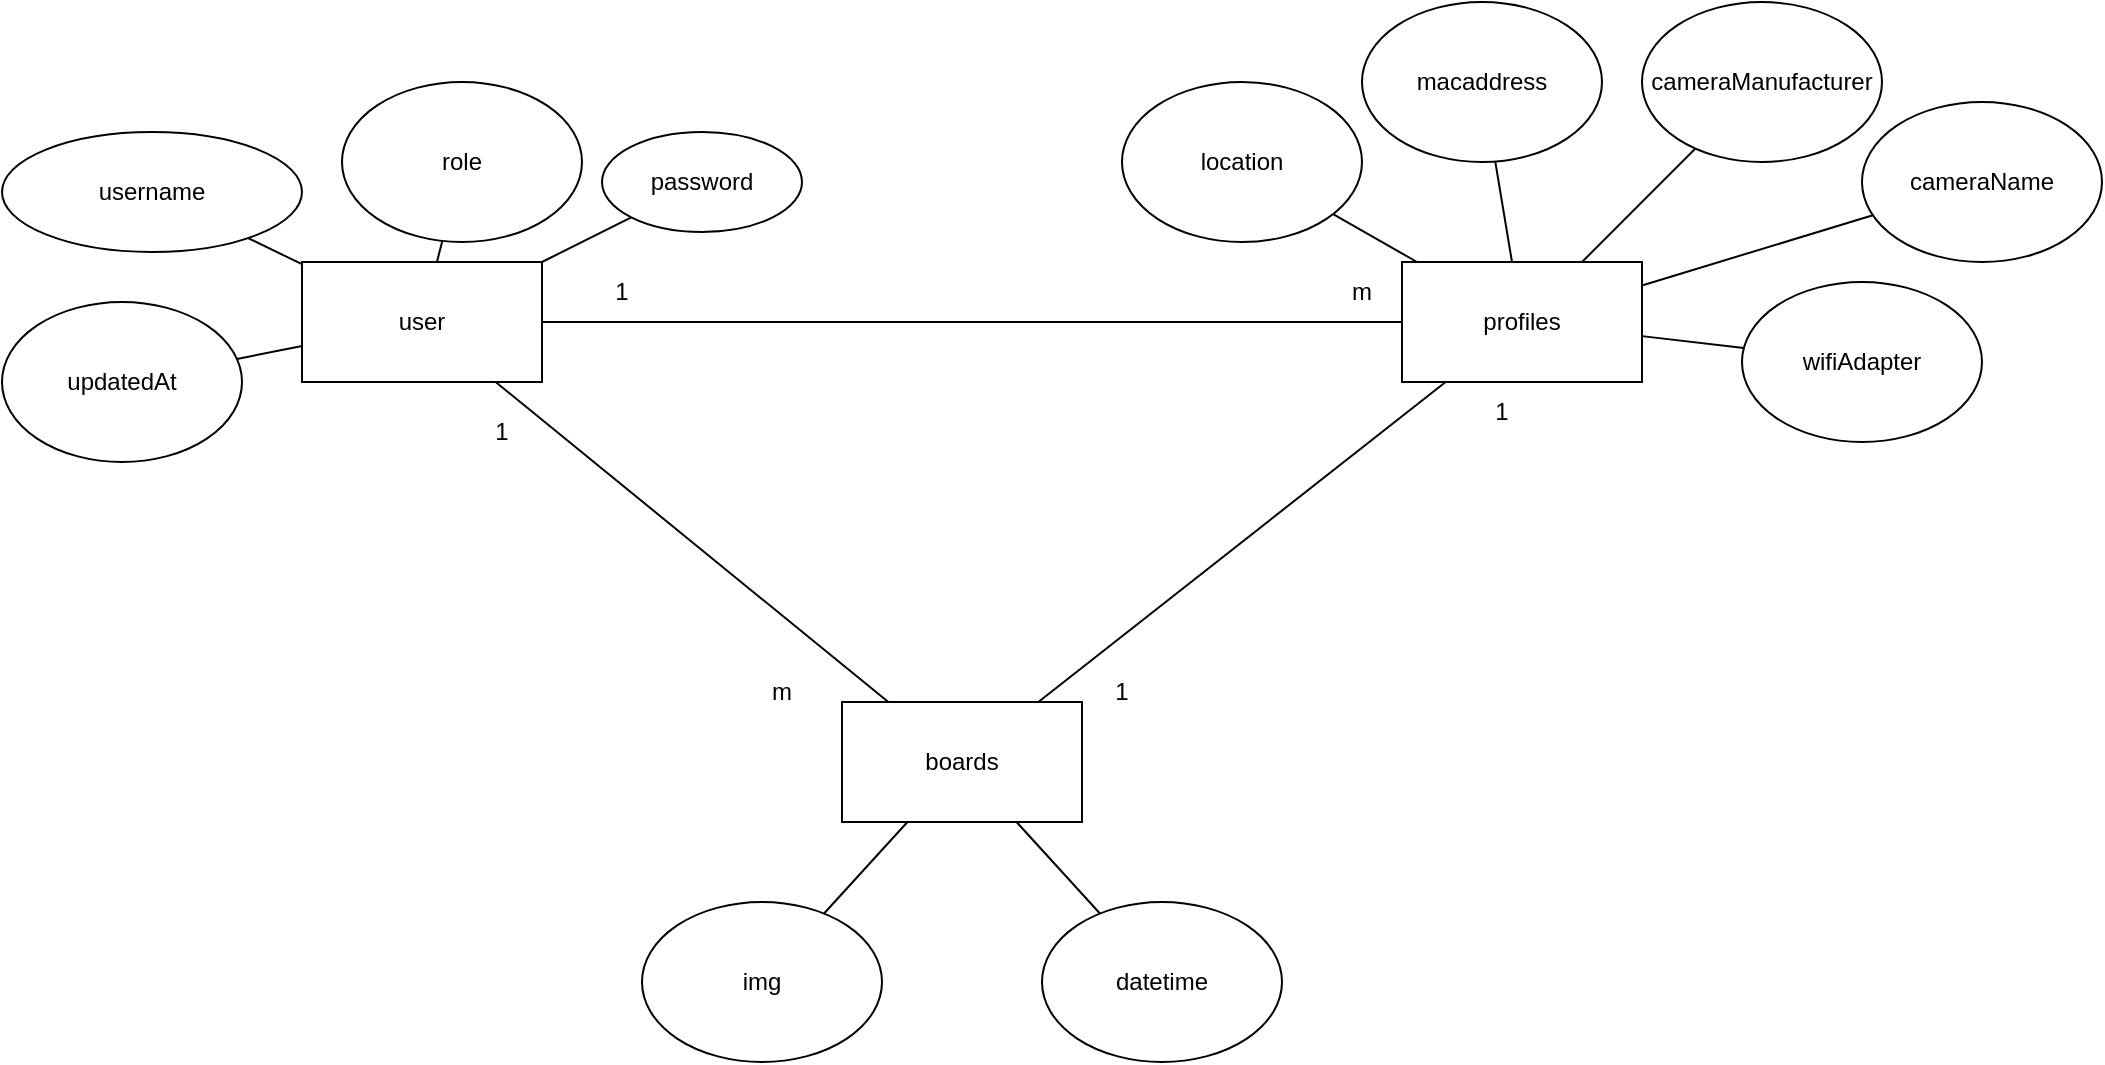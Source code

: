 <mxfile version="20.2.7" type="device"><diagram id="9dsjMYx0lS_p3QHT5Ivh" name="Page-1"><mxGraphModel dx="1038" dy="547" grid="1" gridSize="10" guides="1" tooltips="1" connect="1" arrows="1" fold="1" page="1" pageScale="1" pageWidth="1169" pageHeight="1654" math="0" shadow="0"><root><mxCell id="0"/><mxCell id="1" parent="0"/><mxCell id="f3TYO4HHQx9zk8lXqqKA-1" value="user" style="rounded=0;whiteSpace=wrap;html=1;" vertex="1" parent="1"><mxGeometry x="250" y="230" width="120" height="60" as="geometry"/></mxCell><mxCell id="f3TYO4HHQx9zk8lXqqKA-2" value="profiles" style="rounded=0;whiteSpace=wrap;html=1;" vertex="1" parent="1"><mxGeometry x="800" y="230" width="120" height="60" as="geometry"/></mxCell><mxCell id="f3TYO4HHQx9zk8lXqqKA-3" value="boards" style="rounded=0;whiteSpace=wrap;html=1;" vertex="1" parent="1"><mxGeometry x="520" y="450" width="120" height="60" as="geometry"/></mxCell><mxCell id="f3TYO4HHQx9zk8lXqqKA-6" value="username" style="ellipse;whiteSpace=wrap;html=1;" vertex="1" parent="1"><mxGeometry x="100" y="165" width="150" height="60" as="geometry"/></mxCell><mxCell id="f3TYO4HHQx9zk8lXqqKA-7" value="role" style="ellipse;whiteSpace=wrap;html=1;" vertex="1" parent="1"><mxGeometry x="270" y="140" width="120" height="80" as="geometry"/></mxCell><mxCell id="f3TYO4HHQx9zk8lXqqKA-8" value="password" style="ellipse;whiteSpace=wrap;html=1;" vertex="1" parent="1"><mxGeometry x="400" y="165" width="100" height="50" as="geometry"/></mxCell><mxCell id="f3TYO4HHQx9zk8lXqqKA-9" value="" style="endArrow=none;html=1;rounded=0;" edge="1" parent="1" source="f3TYO4HHQx9zk8lXqqKA-6" target="f3TYO4HHQx9zk8lXqqKA-1"><mxGeometry width="50" height="50" relative="1" as="geometry"><mxPoint x="200" y="330" as="sourcePoint"/><mxPoint x="250" y="280" as="targetPoint"/></mxGeometry></mxCell><mxCell id="f3TYO4HHQx9zk8lXqqKA-10" value="" style="endArrow=none;html=1;rounded=0;" edge="1" parent="1" source="f3TYO4HHQx9zk8lXqqKA-1" target="f3TYO4HHQx9zk8lXqqKA-7"><mxGeometry width="50" height="50" relative="1" as="geometry"><mxPoint x="170" y="400" as="sourcePoint"/><mxPoint x="220" y="350" as="targetPoint"/></mxGeometry></mxCell><mxCell id="f3TYO4HHQx9zk8lXqqKA-11" value="updatedAt" style="ellipse;whiteSpace=wrap;html=1;" vertex="1" parent="1"><mxGeometry x="100" y="250" width="120" height="80" as="geometry"/></mxCell><mxCell id="f3TYO4HHQx9zk8lXqqKA-12" value="location" style="ellipse;whiteSpace=wrap;html=1;" vertex="1" parent="1"><mxGeometry x="660" y="140" width="120" height="80" as="geometry"/></mxCell><mxCell id="f3TYO4HHQx9zk8lXqqKA-13" value="macaddress" style="ellipse;whiteSpace=wrap;html=1;" vertex="1" parent="1"><mxGeometry x="780" y="100" width="120" height="80" as="geometry"/></mxCell><mxCell id="f3TYO4HHQx9zk8lXqqKA-14" value="cameraManufacturer" style="ellipse;whiteSpace=wrap;html=1;" vertex="1" parent="1"><mxGeometry x="920" y="100" width="120" height="80" as="geometry"/></mxCell><mxCell id="f3TYO4HHQx9zk8lXqqKA-15" value="cameraName" style="ellipse;whiteSpace=wrap;html=1;" vertex="1" parent="1"><mxGeometry x="1030" y="150" width="120" height="80" as="geometry"/></mxCell><mxCell id="f3TYO4HHQx9zk8lXqqKA-16" value="wifiAdapter" style="ellipse;whiteSpace=wrap;html=1;" vertex="1" parent="1"><mxGeometry x="970" y="240" width="120" height="80" as="geometry"/></mxCell><mxCell id="f3TYO4HHQx9zk8lXqqKA-17" value="" style="endArrow=none;html=1;rounded=0;" edge="1" parent="1" source="f3TYO4HHQx9zk8lXqqKA-1" target="f3TYO4HHQx9zk8lXqqKA-8"><mxGeometry width="50" height="50" relative="1" as="geometry"><mxPoint x="390" y="380" as="sourcePoint"/><mxPoint x="440" y="330" as="targetPoint"/></mxGeometry></mxCell><mxCell id="f3TYO4HHQx9zk8lXqqKA-18" value="" style="endArrow=none;html=1;rounded=0;" edge="1" parent="1" source="f3TYO4HHQx9zk8lXqqKA-11" target="f3TYO4HHQx9zk8lXqqKA-1"><mxGeometry width="50" height="50" relative="1" as="geometry"><mxPoint x="270" y="410" as="sourcePoint"/><mxPoint x="320" y="360" as="targetPoint"/></mxGeometry></mxCell><mxCell id="f3TYO4HHQx9zk8lXqqKA-19" value="" style="endArrow=none;html=1;rounded=0;" edge="1" parent="1" source="f3TYO4HHQx9zk8lXqqKA-2" target="f3TYO4HHQx9zk8lXqqKA-12"><mxGeometry width="50" height="50" relative="1" as="geometry"><mxPoint x="610" y="300" as="sourcePoint"/><mxPoint x="660" y="250" as="targetPoint"/></mxGeometry></mxCell><mxCell id="f3TYO4HHQx9zk8lXqqKA-20" value="" style="endArrow=none;html=1;rounded=0;" edge="1" parent="1" source="f3TYO4HHQx9zk8lXqqKA-2" target="f3TYO4HHQx9zk8lXqqKA-13"><mxGeometry width="50" height="50" relative="1" as="geometry"><mxPoint x="650" y="300" as="sourcePoint"/><mxPoint x="700" y="250" as="targetPoint"/></mxGeometry></mxCell><mxCell id="f3TYO4HHQx9zk8lXqqKA-21" value="" style="endArrow=none;html=1;rounded=0;" edge="1" parent="1" source="f3TYO4HHQx9zk8lXqqKA-2" target="f3TYO4HHQx9zk8lXqqKA-14"><mxGeometry width="50" height="50" relative="1" as="geometry"><mxPoint x="850" y="250" as="sourcePoint"/><mxPoint x="750" y="260" as="targetPoint"/></mxGeometry></mxCell><mxCell id="f3TYO4HHQx9zk8lXqqKA-22" value="" style="endArrow=none;html=1;rounded=0;" edge="1" parent="1" source="f3TYO4HHQx9zk8lXqqKA-2" target="f3TYO4HHQx9zk8lXqqKA-15"><mxGeometry width="50" height="50" relative="1" as="geometry"><mxPoint x="660" y="290" as="sourcePoint"/><mxPoint x="710" y="240" as="targetPoint"/></mxGeometry></mxCell><mxCell id="f3TYO4HHQx9zk8lXqqKA-23" value="" style="endArrow=none;html=1;rounded=0;" edge="1" parent="1" source="f3TYO4HHQx9zk8lXqqKA-2" target="f3TYO4HHQx9zk8lXqqKA-16"><mxGeometry width="50" height="50" relative="1" as="geometry"><mxPoint x="560" y="330" as="sourcePoint"/><mxPoint x="610" y="280" as="targetPoint"/></mxGeometry></mxCell><mxCell id="f3TYO4HHQx9zk8lXqqKA-24" value="img" style="ellipse;whiteSpace=wrap;html=1;" vertex="1" parent="1"><mxGeometry x="420" y="550" width="120" height="80" as="geometry"/></mxCell><mxCell id="f3TYO4HHQx9zk8lXqqKA-25" value="datetime" style="ellipse;whiteSpace=wrap;html=1;" vertex="1" parent="1"><mxGeometry x="620" y="550" width="120" height="80" as="geometry"/></mxCell><mxCell id="f3TYO4HHQx9zk8lXqqKA-26" value="" style="endArrow=none;html=1;rounded=0;" edge="1" parent="1" source="f3TYO4HHQx9zk8lXqqKA-24" target="f3TYO4HHQx9zk8lXqqKA-3"><mxGeometry width="50" height="50" relative="1" as="geometry"><mxPoint x="450" y="440" as="sourcePoint"/><mxPoint x="500" y="390" as="targetPoint"/></mxGeometry></mxCell><mxCell id="f3TYO4HHQx9zk8lXqqKA-27" value="" style="endArrow=none;html=1;rounded=0;" edge="1" parent="1" source="f3TYO4HHQx9zk8lXqqKA-25" target="f3TYO4HHQx9zk8lXqqKA-3"><mxGeometry width="50" height="50" relative="1" as="geometry"><mxPoint x="450" y="550" as="sourcePoint"/><mxPoint x="500" y="500" as="targetPoint"/></mxGeometry></mxCell><mxCell id="f3TYO4HHQx9zk8lXqqKA-29" value="" style="endArrow=none;html=1;rounded=0;" edge="1" parent="1" source="f3TYO4HHQx9zk8lXqqKA-3" target="f3TYO4HHQx9zk8lXqqKA-2"><mxGeometry width="50" height="50" relative="1" as="geometry"><mxPoint x="480" y="420" as="sourcePoint"/><mxPoint x="530" y="370" as="targetPoint"/></mxGeometry></mxCell><mxCell id="f3TYO4HHQx9zk8lXqqKA-31" value="" style="endArrow=none;html=1;rounded=0;" edge="1" parent="1" source="f3TYO4HHQx9zk8lXqqKA-3" target="f3TYO4HHQx9zk8lXqqKA-1"><mxGeometry width="50" height="50" relative="1" as="geometry"><mxPoint x="280" y="460" as="sourcePoint"/><mxPoint x="330" y="410" as="targetPoint"/></mxGeometry></mxCell><mxCell id="f3TYO4HHQx9zk8lXqqKA-32" value="" style="endArrow=none;html=1;rounded=0;" edge="1" parent="1" source="f3TYO4HHQx9zk8lXqqKA-1" target="f3TYO4HHQx9zk8lXqqKA-2"><mxGeometry width="50" height="50" relative="1" as="geometry"><mxPoint x="490" y="330" as="sourcePoint"/><mxPoint x="540" y="280" as="targetPoint"/></mxGeometry></mxCell><mxCell id="f3TYO4HHQx9zk8lXqqKA-33" value="1" style="text;html=1;strokeColor=none;fillColor=none;align=center;verticalAlign=middle;whiteSpace=wrap;rounded=0;" vertex="1" parent="1"><mxGeometry x="380" y="230" width="60" height="30" as="geometry"/></mxCell><mxCell id="f3TYO4HHQx9zk8lXqqKA-34" value="m" style="text;html=1;strokeColor=none;fillColor=none;align=center;verticalAlign=middle;whiteSpace=wrap;rounded=0;" vertex="1" parent="1"><mxGeometry x="750" y="230" width="60" height="30" as="geometry"/></mxCell><mxCell id="f3TYO4HHQx9zk8lXqqKA-35" value="1" style="text;html=1;strokeColor=none;fillColor=none;align=center;verticalAlign=middle;whiteSpace=wrap;rounded=0;" vertex="1" parent="1"><mxGeometry x="320" y="300" width="60" height="30" as="geometry"/></mxCell><mxCell id="f3TYO4HHQx9zk8lXqqKA-36" value="m" style="text;html=1;strokeColor=none;fillColor=none;align=center;verticalAlign=middle;whiteSpace=wrap;rounded=0;" vertex="1" parent="1"><mxGeometry x="460" y="430" width="60" height="30" as="geometry"/></mxCell><mxCell id="f3TYO4HHQx9zk8lXqqKA-37" value="1" style="text;html=1;strokeColor=none;fillColor=none;align=center;verticalAlign=middle;whiteSpace=wrap;rounded=0;" vertex="1" parent="1"><mxGeometry x="820" y="290" width="60" height="30" as="geometry"/></mxCell><mxCell id="f3TYO4HHQx9zk8lXqqKA-38" value="1" style="text;html=1;strokeColor=none;fillColor=none;align=center;verticalAlign=middle;whiteSpace=wrap;rounded=0;" vertex="1" parent="1"><mxGeometry x="630" y="430" width="60" height="30" as="geometry"/></mxCell></root></mxGraphModel></diagram></mxfile>